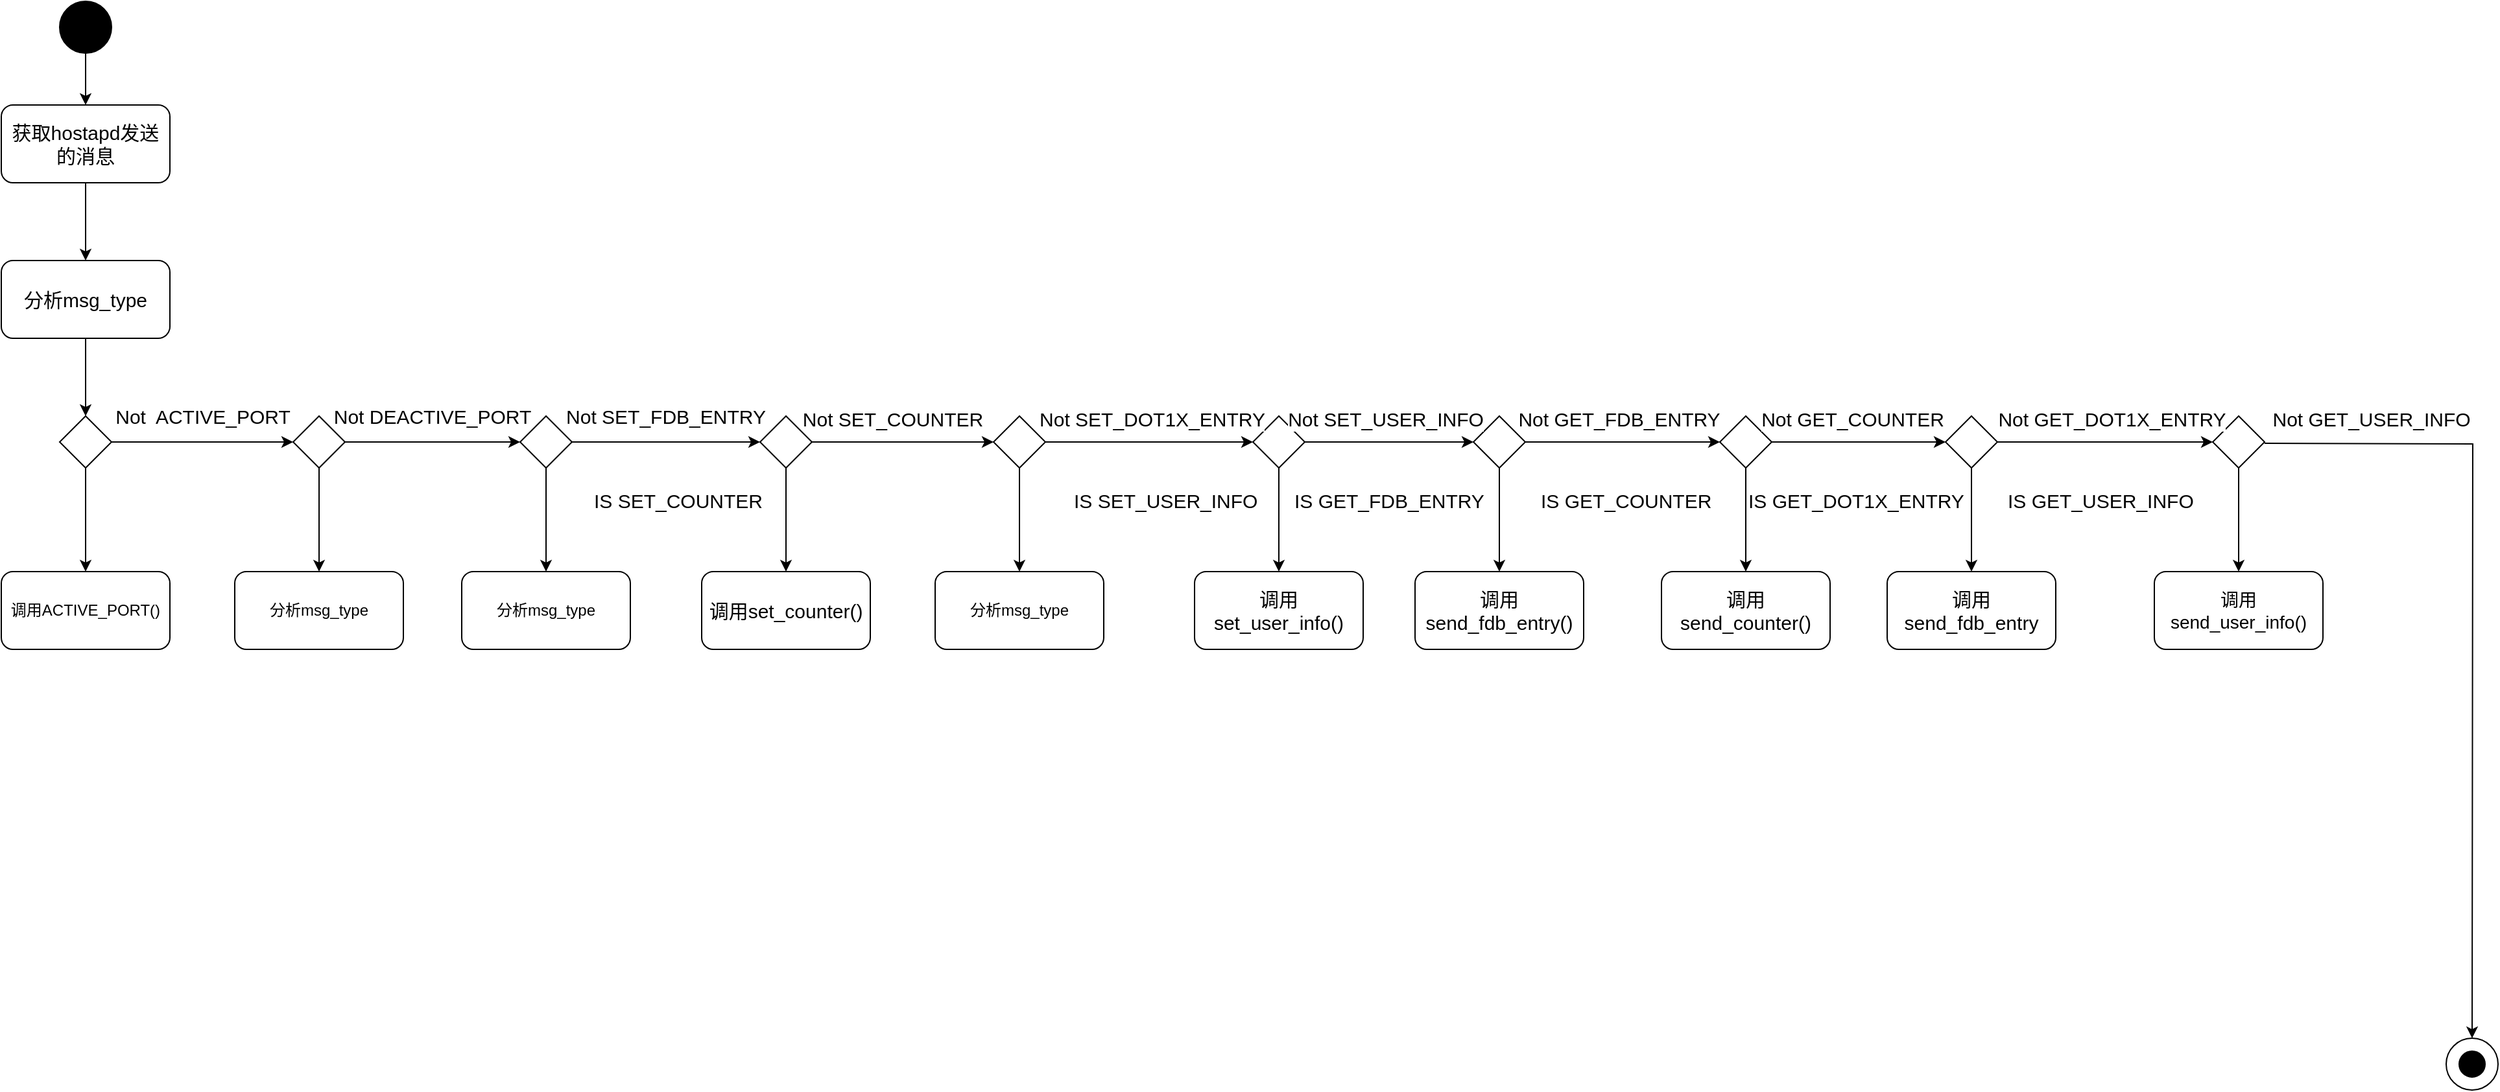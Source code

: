 <mxfile version="21.6.5" type="github">
  <diagram name="Page-1" id="929967ad-93f9-6ef4-fab6-5d389245f69c">
    <mxGraphModel dx="1739" dy="1987" grid="1" gridSize="10" guides="1" tooltips="1" connect="1" arrows="1" fold="1" page="1" pageScale="1.5" pageWidth="1169" pageHeight="826" background="none" math="0" shadow="0">
      <root>
        <mxCell id="0" style=";html=1;" />
        <mxCell id="1" style=";html=1;" parent="0" />
        <mxCell id="EHAJ77v7UG-OOGrxWqQh-1" value="" style="ellipse;whiteSpace=wrap;html=1;aspect=fixed;" vertex="1" parent="1">
          <mxGeometry x="2100" y="760" width="40" height="40" as="geometry" />
        </mxCell>
        <mxCell id="EHAJ77v7UG-OOGrxWqQh-2" value="" style="ellipse;whiteSpace=wrap;html=1;aspect=fixed;fillColor=#000000;" vertex="1" parent="1">
          <mxGeometry x="2110" y="770" width="20" height="20" as="geometry" />
        </mxCell>
        <mxCell id="EHAJ77v7UG-OOGrxWqQh-93" style="edgeStyle=orthogonalEdgeStyle;rounded=0;orthogonalLoop=1;jettySize=auto;html=1;exitX=0.5;exitY=1;exitDx=0;exitDy=0;" edge="1" parent="1" source="EHAJ77v7UG-OOGrxWqQh-3" target="EHAJ77v7UG-OOGrxWqQh-4">
          <mxGeometry relative="1" as="geometry" />
        </mxCell>
        <mxCell id="EHAJ77v7UG-OOGrxWqQh-3" value="" style="ellipse;whiteSpace=wrap;html=1;aspect=fixed;fillColor=#000000;" vertex="1" parent="1">
          <mxGeometry x="260" y="-40" width="40" height="40" as="geometry" />
        </mxCell>
        <mxCell id="EHAJ77v7UG-OOGrxWqQh-4" value="&lt;font style=&quot;font-size: 15px;&quot;&gt;获取hostapd发送的消息&lt;/font&gt;" style="rounded=1;whiteSpace=wrap;html=1;" vertex="1" parent="1">
          <mxGeometry x="215" y="40" width="130" height="60" as="geometry" />
        </mxCell>
        <mxCell id="EHAJ77v7UG-OOGrxWqQh-39" style="edgeStyle=orthogonalEdgeStyle;rounded=0;orthogonalLoop=1;jettySize=auto;html=1;exitX=1;exitY=0.5;exitDx=0;exitDy=0;entryX=0;entryY=0.5;entryDx=0;entryDy=0;" edge="1" parent="1" source="EHAJ77v7UG-OOGrxWqQh-5" target="EHAJ77v7UG-OOGrxWqQh-7">
          <mxGeometry relative="1" as="geometry" />
        </mxCell>
        <mxCell id="EHAJ77v7UG-OOGrxWqQh-62" value="Not DEACTIVE_PORT" style="edgeLabel;html=1;align=center;verticalAlign=middle;resizable=0;points=[];fontSize=15;" vertex="1" connectable="0" parent="EHAJ77v7UG-OOGrxWqQh-39">
          <mxGeometry x="-0.016" y="2" relative="1" as="geometry">
            <mxPoint y="-18" as="offset" />
          </mxGeometry>
        </mxCell>
        <mxCell id="EHAJ77v7UG-OOGrxWqQh-75" style="edgeStyle=orthogonalEdgeStyle;rounded=0;orthogonalLoop=1;jettySize=auto;html=1;exitX=0.5;exitY=1;exitDx=0;exitDy=0;entryX=0.5;entryY=0;entryDx=0;entryDy=0;" edge="1" parent="1" source="EHAJ77v7UG-OOGrxWqQh-5" target="EHAJ77v7UG-OOGrxWqQh-51">
          <mxGeometry relative="1" as="geometry" />
        </mxCell>
        <mxCell id="EHAJ77v7UG-OOGrxWqQh-5" value="" style="rhombus;whiteSpace=wrap;html=1;flipH=1;flipV=1;" vertex="1" parent="1">
          <mxGeometry x="440" y="280" width="40" height="40" as="geometry" />
        </mxCell>
        <mxCell id="EHAJ77v7UG-OOGrxWqQh-40" style="edgeStyle=orthogonalEdgeStyle;rounded=0;orthogonalLoop=1;jettySize=auto;html=1;exitX=1;exitY=0.5;exitDx=0;exitDy=0;entryX=0;entryY=0.5;entryDx=0;entryDy=0;" edge="1" parent="1" source="EHAJ77v7UG-OOGrxWqQh-7" target="EHAJ77v7UG-OOGrxWqQh-30">
          <mxGeometry relative="1" as="geometry" />
        </mxCell>
        <mxCell id="EHAJ77v7UG-OOGrxWqQh-63" value="Not SET_FDB_ENTRY" style="edgeLabel;html=1;align=center;verticalAlign=middle;resizable=0;points=[];fontSize=15;" vertex="1" connectable="0" parent="EHAJ77v7UG-OOGrxWqQh-40">
          <mxGeometry x="-0.443" relative="1" as="geometry">
            <mxPoint x="31" y="-20" as="offset" />
          </mxGeometry>
        </mxCell>
        <mxCell id="EHAJ77v7UG-OOGrxWqQh-7" value="" style="rhombus;whiteSpace=wrap;html=1;flipH=1;flipV=1;" vertex="1" parent="1">
          <mxGeometry x="615" y="280" width="40" height="40" as="geometry" />
        </mxCell>
        <mxCell id="EHAJ77v7UG-OOGrxWqQh-46" style="edgeStyle=orthogonalEdgeStyle;rounded=0;orthogonalLoop=1;jettySize=auto;html=1;exitX=1;exitY=0.5;exitDx=0;exitDy=0;entryX=0;entryY=0.5;entryDx=0;entryDy=0;" edge="1" parent="1" source="EHAJ77v7UG-OOGrxWqQh-15" target="EHAJ77v7UG-OOGrxWqQh-5">
          <mxGeometry relative="1" as="geometry" />
        </mxCell>
        <mxCell id="EHAJ77v7UG-OOGrxWqQh-61" value="Not&amp;nbsp; ACTIVE_PORT" style="edgeLabel;html=1;align=center;verticalAlign=middle;resizable=0;points=[];fontSize=15;" vertex="1" connectable="0" parent="EHAJ77v7UG-OOGrxWqQh-46">
          <mxGeometry x="-0.443" y="2" relative="1" as="geometry">
            <mxPoint x="31" y="-18" as="offset" />
          </mxGeometry>
        </mxCell>
        <mxCell id="EHAJ77v7UG-OOGrxWqQh-15" value="" style="rhombus;whiteSpace=wrap;html=1;flipH=1;flipV=1;" vertex="1" parent="1">
          <mxGeometry x="260" y="280" width="40" height="40" as="geometry" />
        </mxCell>
        <mxCell id="EHAJ77v7UG-OOGrxWqQh-22" style="edgeStyle=orthogonalEdgeStyle;rounded=0;orthogonalLoop=1;jettySize=auto;html=1;exitX=0.5;exitY=1;exitDx=0;exitDy=0;entryX=0.5;entryY=0;entryDx=0;entryDy=0;" edge="1" parent="1" source="EHAJ77v7UG-OOGrxWqQh-16" target="EHAJ77v7UG-OOGrxWqQh-15">
          <mxGeometry relative="1" as="geometry" />
        </mxCell>
        <mxCell id="EHAJ77v7UG-OOGrxWqQh-16" value="&lt;font style=&quot;font-size: 15px;&quot;&gt;分析msg_type&lt;/font&gt;" style="rounded=1;whiteSpace=wrap;html=1;fontSize=15;" vertex="1" parent="1">
          <mxGeometry x="215" y="160" width="130" height="60" as="geometry" />
        </mxCell>
        <mxCell id="EHAJ77v7UG-OOGrxWqQh-21" value="" style="endArrow=classic;html=1;rounded=0;exitX=0.5;exitY=1;exitDx=0;exitDy=0;" edge="1" parent="1" source="EHAJ77v7UG-OOGrxWqQh-4">
          <mxGeometry width="50" height="50" relative="1" as="geometry">
            <mxPoint x="550" y="430" as="sourcePoint" />
            <mxPoint x="280" y="160" as="targetPoint" />
          </mxGeometry>
        </mxCell>
        <mxCell id="EHAJ77v7UG-OOGrxWqQh-41" style="edgeStyle=orthogonalEdgeStyle;rounded=0;orthogonalLoop=1;jettySize=auto;html=1;exitX=1;exitY=0.5;exitDx=0;exitDy=0;entryX=0;entryY=0.5;entryDx=0;entryDy=0;" edge="1" parent="1" source="EHAJ77v7UG-OOGrxWqQh-28" target="EHAJ77v7UG-OOGrxWqQh-29">
          <mxGeometry relative="1" as="geometry" />
        </mxCell>
        <mxCell id="EHAJ77v7UG-OOGrxWqQh-79" style="edgeStyle=orthogonalEdgeStyle;rounded=0;orthogonalLoop=1;jettySize=auto;html=1;exitX=0.5;exitY=1;exitDx=0;exitDy=0;entryX=0.5;entryY=0;entryDx=0;entryDy=0;" edge="1" parent="1" source="EHAJ77v7UG-OOGrxWqQh-28" target="EHAJ77v7UG-OOGrxWqQh-54">
          <mxGeometry relative="1" as="geometry" />
        </mxCell>
        <mxCell id="EHAJ77v7UG-OOGrxWqQh-28" value="" style="rhombus;whiteSpace=wrap;html=1;flipH=1;flipV=1;" vertex="1" parent="1">
          <mxGeometry x="980" y="280" width="40" height="40" as="geometry" />
        </mxCell>
        <mxCell id="EHAJ77v7UG-OOGrxWqQh-42" style="edgeStyle=orthogonalEdgeStyle;rounded=0;orthogonalLoop=1;jettySize=auto;html=1;exitX=1;exitY=0.5;exitDx=0;exitDy=0;entryX=0;entryY=0.5;entryDx=0;entryDy=0;" edge="1" parent="1" source="EHAJ77v7UG-OOGrxWqQh-29" target="EHAJ77v7UG-OOGrxWqQh-35">
          <mxGeometry relative="1" as="geometry" />
        </mxCell>
        <mxCell id="EHAJ77v7UG-OOGrxWqQh-80" style="edgeStyle=orthogonalEdgeStyle;rounded=0;orthogonalLoop=1;jettySize=auto;html=1;exitX=0.5;exitY=1;exitDx=0;exitDy=0;entryX=0.5;entryY=0;entryDx=0;entryDy=0;" edge="1" parent="1" source="EHAJ77v7UG-OOGrxWqQh-29" target="EHAJ77v7UG-OOGrxWqQh-55">
          <mxGeometry relative="1" as="geometry" />
        </mxCell>
        <mxCell id="EHAJ77v7UG-OOGrxWqQh-29" value="" style="rhombus;whiteSpace=wrap;html=1;flipH=1;flipV=1;" vertex="1" parent="1">
          <mxGeometry x="1180" y="280" width="40" height="40" as="geometry" />
        </mxCell>
        <mxCell id="EHAJ77v7UG-OOGrxWqQh-78" style="edgeStyle=orthogonalEdgeStyle;rounded=0;orthogonalLoop=1;jettySize=auto;html=1;exitX=0.5;exitY=1;exitDx=0;exitDy=0;" edge="1" parent="1" source="EHAJ77v7UG-OOGrxWqQh-30" target="EHAJ77v7UG-OOGrxWqQh-53">
          <mxGeometry relative="1" as="geometry" />
        </mxCell>
        <mxCell id="EHAJ77v7UG-OOGrxWqQh-30" value="" style="rhombus;whiteSpace=wrap;html=1;flipH=1;flipV=1;" vertex="1" parent="1">
          <mxGeometry x="800" y="280" width="40" height="40" as="geometry" />
        </mxCell>
        <mxCell id="EHAJ77v7UG-OOGrxWqQh-31" value="" style="endArrow=classic;html=1;rounded=0;exitX=1;exitY=0.5;exitDx=0;exitDy=0;entryX=0;entryY=0.5;entryDx=0;entryDy=0;" edge="1" parent="1" source="EHAJ77v7UG-OOGrxWqQh-30" target="EHAJ77v7UG-OOGrxWqQh-28">
          <mxGeometry width="50" height="50" relative="1" as="geometry">
            <mxPoint x="1167" y="430" as="sourcePoint" />
            <mxPoint x="1217" y="380" as="targetPoint" />
          </mxGeometry>
        </mxCell>
        <mxCell id="EHAJ77v7UG-OOGrxWqQh-43" style="edgeStyle=orthogonalEdgeStyle;rounded=0;orthogonalLoop=1;jettySize=auto;html=1;exitX=1;exitY=0.5;exitDx=0;exitDy=0;entryX=0;entryY=0.5;entryDx=0;entryDy=0;" edge="1" parent="1" source="EHAJ77v7UG-OOGrxWqQh-33" target="EHAJ77v7UG-OOGrxWqQh-34">
          <mxGeometry relative="1" as="geometry" />
        </mxCell>
        <mxCell id="EHAJ77v7UG-OOGrxWqQh-82" style="edgeStyle=orthogonalEdgeStyle;rounded=0;orthogonalLoop=1;jettySize=auto;html=1;exitX=0.5;exitY=1;exitDx=0;exitDy=0;entryX=0.5;entryY=0;entryDx=0;entryDy=0;" edge="1" parent="1" source="EHAJ77v7UG-OOGrxWqQh-33" target="EHAJ77v7UG-OOGrxWqQh-57">
          <mxGeometry relative="1" as="geometry" />
        </mxCell>
        <mxCell id="EHAJ77v7UG-OOGrxWqQh-33" value="" style="rhombus;whiteSpace=wrap;html=1;flipH=1;flipV=1;" vertex="1" parent="1">
          <mxGeometry x="1540" y="280" width="40" height="40" as="geometry" />
        </mxCell>
        <mxCell id="EHAJ77v7UG-OOGrxWqQh-44" style="edgeStyle=orthogonalEdgeStyle;rounded=0;orthogonalLoop=1;jettySize=auto;html=1;exitX=1;exitY=0.5;exitDx=0;exitDy=0;entryX=0;entryY=0.5;entryDx=0;entryDy=0;" edge="1" parent="1" source="EHAJ77v7UG-OOGrxWqQh-34" target="EHAJ77v7UG-OOGrxWqQh-38">
          <mxGeometry relative="1" as="geometry" />
        </mxCell>
        <mxCell id="EHAJ77v7UG-OOGrxWqQh-83" style="edgeStyle=orthogonalEdgeStyle;rounded=0;orthogonalLoop=1;jettySize=auto;html=1;exitX=0.5;exitY=1;exitDx=0;exitDy=0;entryX=0.5;entryY=0;entryDx=0;entryDy=0;" edge="1" parent="1" source="EHAJ77v7UG-OOGrxWqQh-34" target="EHAJ77v7UG-OOGrxWqQh-58">
          <mxGeometry relative="1" as="geometry" />
        </mxCell>
        <mxCell id="EHAJ77v7UG-OOGrxWqQh-34" value="" style="rhombus;whiteSpace=wrap;html=1;flipH=0;flipV=1;" vertex="1" parent="1">
          <mxGeometry x="1714" y="280" width="40" height="40" as="geometry" />
        </mxCell>
        <mxCell id="EHAJ77v7UG-OOGrxWqQh-47" style="edgeStyle=orthogonalEdgeStyle;rounded=0;orthogonalLoop=1;jettySize=auto;html=1;exitX=1;exitY=0.5;exitDx=0;exitDy=0;entryX=0;entryY=0.5;entryDx=0;entryDy=0;" edge="1" parent="1" source="EHAJ77v7UG-OOGrxWqQh-35" target="EHAJ77v7UG-OOGrxWqQh-33">
          <mxGeometry relative="1" as="geometry" />
        </mxCell>
        <mxCell id="EHAJ77v7UG-OOGrxWqQh-81" style="edgeStyle=orthogonalEdgeStyle;rounded=0;orthogonalLoop=1;jettySize=auto;html=1;exitX=0.5;exitY=1;exitDx=0;exitDy=0;entryX=0.5;entryY=0;entryDx=0;entryDy=0;" edge="1" parent="1" source="EHAJ77v7UG-OOGrxWqQh-35" target="EHAJ77v7UG-OOGrxWqQh-56">
          <mxGeometry relative="1" as="geometry" />
        </mxCell>
        <mxCell id="EHAJ77v7UG-OOGrxWqQh-35" value="" style="rhombus;whiteSpace=wrap;html=1;flipH=1;flipV=1;" vertex="1" parent="1">
          <mxGeometry x="1350" y="280" width="40" height="40" as="geometry" />
        </mxCell>
        <mxCell id="EHAJ77v7UG-OOGrxWqQh-84" style="edgeStyle=orthogonalEdgeStyle;rounded=0;orthogonalLoop=1;jettySize=auto;html=1;exitX=0.5;exitY=1;exitDx=0;exitDy=0;entryX=0.5;entryY=0;entryDx=0;entryDy=0;" edge="1" parent="1" source="EHAJ77v7UG-OOGrxWqQh-38" target="EHAJ77v7UG-OOGrxWqQh-59">
          <mxGeometry relative="1" as="geometry" />
        </mxCell>
        <mxCell id="EHAJ77v7UG-OOGrxWqQh-38" value="" style="rhombus;whiteSpace=wrap;html=1;flipH=0;flipV=1;" vertex="1" parent="1">
          <mxGeometry x="1920" y="280" width="40" height="40" as="geometry" />
        </mxCell>
        <mxCell id="EHAJ77v7UG-OOGrxWqQh-50" value="调用ACTIVE_PORT()" style="rounded=1;whiteSpace=wrap;html=1;" vertex="1" parent="1">
          <mxGeometry x="215" y="400" width="130" height="60" as="geometry" />
        </mxCell>
        <mxCell id="EHAJ77v7UG-OOGrxWqQh-51" value="分析msg_type" style="rounded=1;whiteSpace=wrap;html=1;" vertex="1" parent="1">
          <mxGeometry x="395" y="400" width="130" height="60" as="geometry" />
        </mxCell>
        <mxCell id="EHAJ77v7UG-OOGrxWqQh-52" value="分析msg_type" style="rounded=1;whiteSpace=wrap;html=1;" vertex="1" parent="1">
          <mxGeometry x="570" y="400" width="130" height="60" as="geometry" />
        </mxCell>
        <mxCell id="EHAJ77v7UG-OOGrxWqQh-53" value="&lt;font style=&quot;font-size: 15px;&quot;&gt;调用set_counter()&lt;/font&gt;" style="rounded=1;whiteSpace=wrap;html=1;" vertex="1" parent="1">
          <mxGeometry x="755" y="400" width="130" height="60" as="geometry" />
        </mxCell>
        <mxCell id="EHAJ77v7UG-OOGrxWqQh-54" value="分析msg_type" style="rounded=1;whiteSpace=wrap;html=1;" vertex="1" parent="1">
          <mxGeometry x="935" y="400" width="130" height="60" as="geometry" />
        </mxCell>
        <mxCell id="EHAJ77v7UG-OOGrxWqQh-55" value="&lt;font style=&quot;font-size: 15px;&quot;&gt;调用set_user_info()&lt;/font&gt;" style="rounded=1;whiteSpace=wrap;html=1;" vertex="1" parent="1">
          <mxGeometry x="1135" y="400" width="130" height="60" as="geometry" />
        </mxCell>
        <mxCell id="EHAJ77v7UG-OOGrxWqQh-56" value="&lt;font style=&quot;font-size: 15px;&quot;&gt;调用send_fdb_entry()&lt;/font&gt;" style="rounded=1;whiteSpace=wrap;html=1;" vertex="1" parent="1">
          <mxGeometry x="1305" y="400" width="130" height="60" as="geometry" />
        </mxCell>
        <mxCell id="EHAJ77v7UG-OOGrxWqQh-57" value="&lt;font style=&quot;font-size: 15px;&quot;&gt;调用send_counter()&lt;/font&gt;" style="rounded=1;whiteSpace=wrap;html=1;" vertex="1" parent="1">
          <mxGeometry x="1495" y="400" width="130" height="60" as="geometry" />
        </mxCell>
        <mxCell id="EHAJ77v7UG-OOGrxWqQh-58" value="&lt;font style=&quot;font-size: 15px;&quot;&gt;调用send_fdb_entry&lt;/font&gt;" style="rounded=1;whiteSpace=wrap;html=1;" vertex="1" parent="1">
          <mxGeometry x="1669" y="400" width="130" height="60" as="geometry" />
        </mxCell>
        <mxCell id="EHAJ77v7UG-OOGrxWqQh-59" value="&lt;font style=&quot;font-size: 14px;&quot;&gt;调用send_user_info()&lt;/font&gt;" style="rounded=1;whiteSpace=wrap;html=1;" vertex="1" parent="1">
          <mxGeometry x="1875" y="400" width="130" height="60" as="geometry" />
        </mxCell>
        <mxCell id="EHAJ77v7UG-OOGrxWqQh-64" value="&lt;font style=&quot;font-size: 15px;&quot;&gt;Not SET_COUNTER&lt;/font&gt;" style="edgeLabel;html=1;align=center;verticalAlign=middle;resizable=0;points=[];" vertex="1" connectable="0" parent="1">
          <mxGeometry x="900" y="260" as="geometry">
            <mxPoint x="2" y="22" as="offset" />
          </mxGeometry>
        </mxCell>
        <mxCell id="EHAJ77v7UG-OOGrxWqQh-65" value="Not SET_DOT1X_ENTRY" style="edgeLabel;html=1;align=center;verticalAlign=middle;resizable=0;points=[];fontSize=15;" vertex="1" connectable="0" parent="1">
          <mxGeometry x="1100" y="260" as="geometry">
            <mxPoint x="2" y="22" as="offset" />
          </mxGeometry>
        </mxCell>
        <mxCell id="EHAJ77v7UG-OOGrxWqQh-66" value="Not SET_USER_INFO" style="edgeLabel;html=1;align=center;verticalAlign=middle;resizable=0;points=[];fontSize=15;" vertex="1" connectable="0" parent="1">
          <mxGeometry x="1280" y="260" as="geometry">
            <mxPoint x="2" y="22" as="offset" />
          </mxGeometry>
        </mxCell>
        <mxCell id="EHAJ77v7UG-OOGrxWqQh-67" value="Not GET_FDB_ENTRY" style="edgeLabel;html=1;align=center;verticalAlign=middle;resizable=0;points=[];fontSize=15;" vertex="1" connectable="0" parent="1">
          <mxGeometry x="1460" y="260" as="geometry">
            <mxPoint x="2" y="22" as="offset" />
          </mxGeometry>
        </mxCell>
        <mxCell id="EHAJ77v7UG-OOGrxWqQh-68" value="Not GET_COUNTER" style="edgeLabel;html=1;align=center;verticalAlign=middle;resizable=0;points=[];fontSize=15;" vertex="1" connectable="0" parent="1">
          <mxGeometry x="1640" y="260" as="geometry">
            <mxPoint x="2" y="22" as="offset" />
          </mxGeometry>
        </mxCell>
        <mxCell id="EHAJ77v7UG-OOGrxWqQh-69" value="Not GET_DOT1X_ENTRY" style="edgeLabel;html=1;align=center;verticalAlign=middle;resizable=0;points=[];fontSize=15;" vertex="1" connectable="0" parent="1">
          <mxGeometry x="1840" y="260" as="geometry">
            <mxPoint x="2" y="22" as="offset" />
          </mxGeometry>
        </mxCell>
        <mxCell id="EHAJ77v7UG-OOGrxWqQh-74" value="" style="endArrow=classic;html=1;rounded=0;exitX=0.5;exitY=1;exitDx=0;exitDy=0;entryX=0.5;entryY=0;entryDx=0;entryDy=0;" edge="1" parent="1" source="EHAJ77v7UG-OOGrxWqQh-15" target="EHAJ77v7UG-OOGrxWqQh-50">
          <mxGeometry width="50" height="50" relative="1" as="geometry">
            <mxPoint x="630" y="450" as="sourcePoint" />
            <mxPoint x="680" y="400" as="targetPoint" />
          </mxGeometry>
        </mxCell>
        <mxCell id="EHAJ77v7UG-OOGrxWqQh-77" value="" style="endArrow=classic;html=1;rounded=0;exitX=0.5;exitY=1;exitDx=0;exitDy=0;entryX=0.5;entryY=0;entryDx=0;entryDy=0;" edge="1" parent="1" source="EHAJ77v7UG-OOGrxWqQh-7" target="EHAJ77v7UG-OOGrxWqQh-52">
          <mxGeometry width="50" height="50" relative="1" as="geometry">
            <mxPoint x="630" y="450" as="sourcePoint" />
            <mxPoint x="680" y="400" as="targetPoint" />
          </mxGeometry>
        </mxCell>
        <mxCell id="EHAJ77v7UG-OOGrxWqQh-85" style="edgeStyle=orthogonalEdgeStyle;rounded=0;orthogonalLoop=1;jettySize=auto;html=1;" edge="1" parent="1">
          <mxGeometry relative="1" as="geometry">
            <mxPoint x="1960" y="301" as="sourcePoint" />
            <mxPoint x="2120" y="760" as="targetPoint" />
          </mxGeometry>
        </mxCell>
        <mxCell id="EHAJ77v7UG-OOGrxWqQh-89" value="Not GET_USER_INFO" style="edgeLabel;html=1;align=center;verticalAlign=middle;resizable=0;points=[];fontSize=15;" vertex="1" connectable="0" parent="1">
          <mxGeometry x="2040" y="260" as="geometry">
            <mxPoint x="2" y="22" as="offset" />
          </mxGeometry>
        </mxCell>
        <mxCell id="EHAJ77v7UG-OOGrxWqQh-94" value="&lt;font style=&quot;font-size: 15px;&quot;&gt;IS GET_FDB_ENTRY&lt;/font&gt;" style="text;whiteSpace=wrap;html=1;" vertex="1" parent="1">
          <mxGeometry x="1210" y="330" width="160" height="40" as="geometry" />
        </mxCell>
        <mxCell id="EHAJ77v7UG-OOGrxWqQh-95" value="&lt;font style=&quot;font-size: 15px;&quot;&gt;IS GET_COUNTER&lt;/font&gt;" style="text;whiteSpace=wrap;html=1;" vertex="1" parent="1">
          <mxGeometry x="1400" y="330" width="150" height="40" as="geometry" />
        </mxCell>
        <mxCell id="EHAJ77v7UG-OOGrxWqQh-96" value="&lt;font style=&quot;font-size: 15px;&quot;&gt;IS SET_COUNTER&lt;/font&gt;" style="text;whiteSpace=wrap;html=1;" vertex="1" parent="1">
          <mxGeometry x="670" y="330" width="160" height="40" as="geometry" />
        </mxCell>
        <mxCell id="EHAJ77v7UG-OOGrxWqQh-97" value="&lt;font style=&quot;font-size: 15px;&quot;&gt;IS SET_USER_INFO&lt;/font&gt;" style="text;whiteSpace=wrap;html=1;" vertex="1" parent="1">
          <mxGeometry x="1040" y="330" width="160" height="40" as="geometry" />
        </mxCell>
        <mxCell id="EHAJ77v7UG-OOGrxWqQh-98" value="&lt;span style=&quot;font-size: 15px;&quot;&gt;IS GET_DOT1X_ENTRY&lt;/span&gt;" style="text;whiteSpace=wrap;html=1;" vertex="1" parent="1">
          <mxGeometry x="1560" y="330" width="170" height="40" as="geometry" />
        </mxCell>
        <mxCell id="EHAJ77v7UG-OOGrxWqQh-99" value="&lt;span style=&quot;font-size: 15px;&quot;&gt;IS GET_USER_INFO&lt;/span&gt;" style="text;whiteSpace=wrap;html=1;" vertex="1" parent="1">
          <mxGeometry x="1760" y="330" width="170" height="40" as="geometry" />
        </mxCell>
      </root>
    </mxGraphModel>
  </diagram>
</mxfile>
